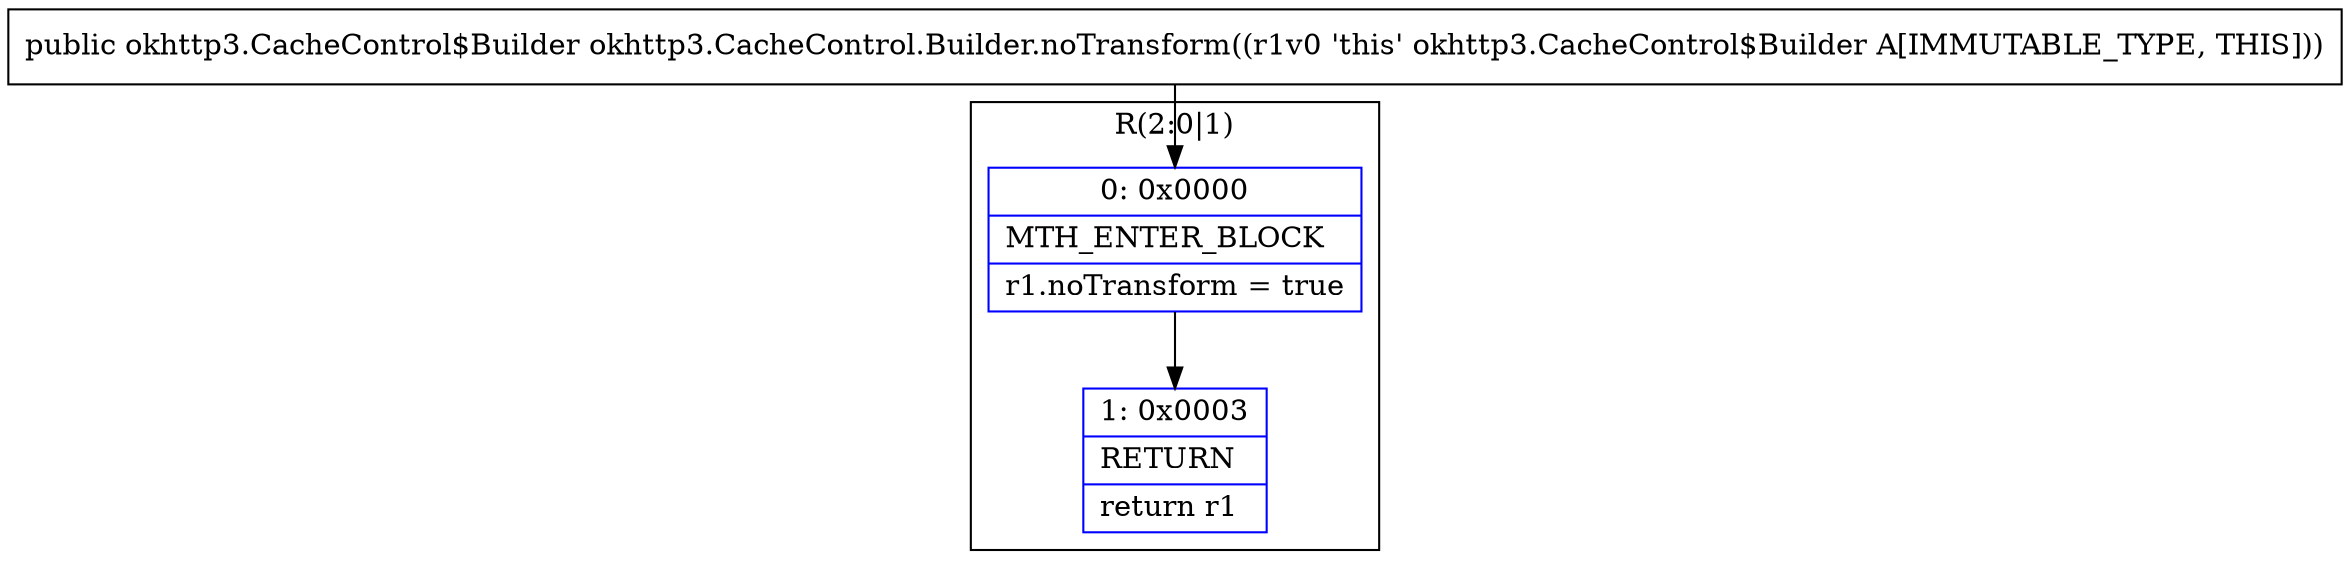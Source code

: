 digraph "CFG forokhttp3.CacheControl.Builder.noTransform()Lokhttp3\/CacheControl$Builder;" {
subgraph cluster_Region_41710113 {
label = "R(2:0|1)";
node [shape=record,color=blue];
Node_0 [shape=record,label="{0\:\ 0x0000|MTH_ENTER_BLOCK\l|r1.noTransform = true\l}"];
Node_1 [shape=record,label="{1\:\ 0x0003|RETURN\l|return r1\l}"];
}
MethodNode[shape=record,label="{public okhttp3.CacheControl$Builder okhttp3.CacheControl.Builder.noTransform((r1v0 'this' okhttp3.CacheControl$Builder A[IMMUTABLE_TYPE, THIS])) }"];
MethodNode -> Node_0;
Node_0 -> Node_1;
}


